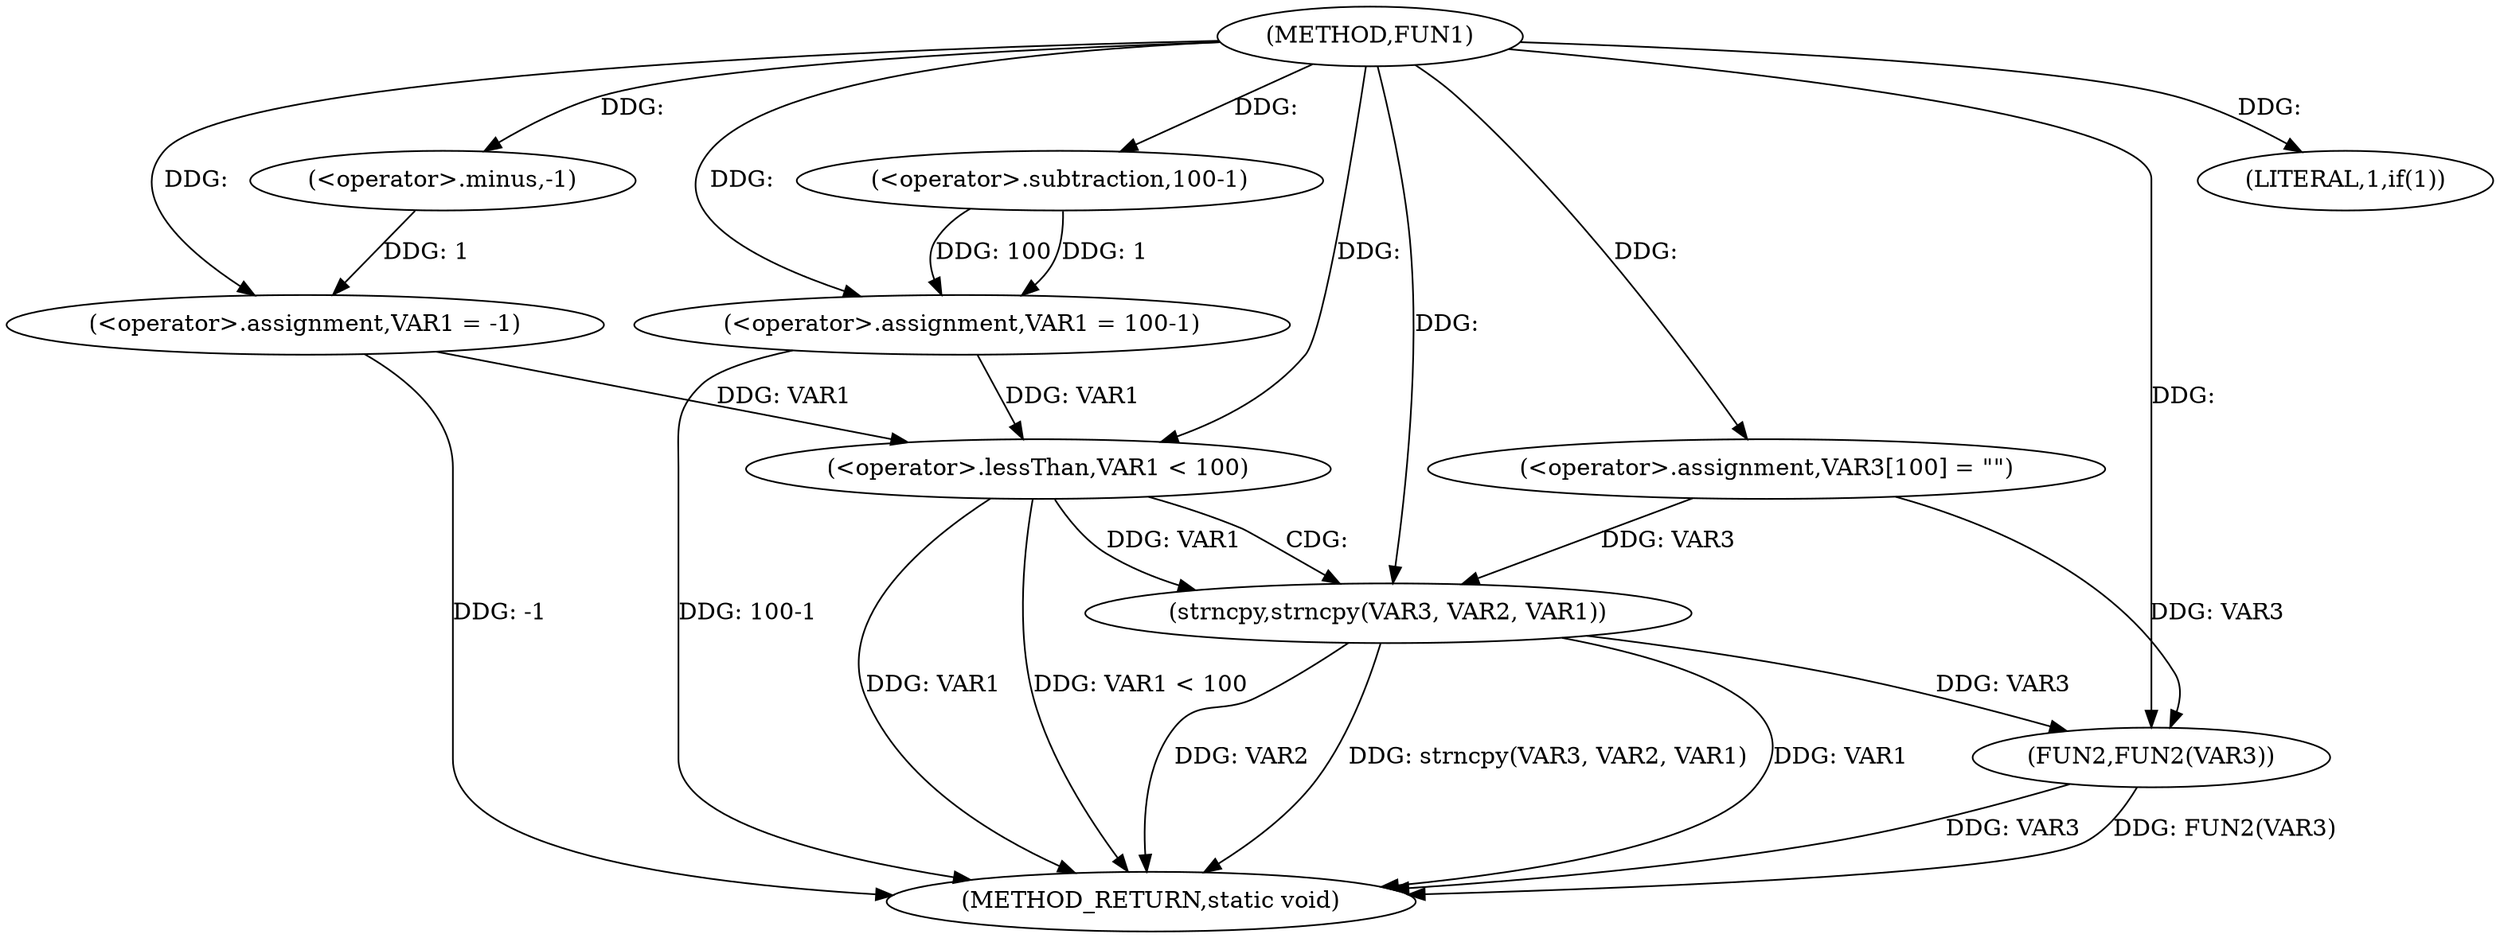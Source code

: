 digraph FUN1 {  
"1000100" [label = "(METHOD,FUN1)" ]
"1000132" [label = "(METHOD_RETURN,static void)" ]
"1000103" [label = "(<operator>.assignment,VAR1 = -1)" ]
"1000105" [label = "(<operator>.minus,-1)" ]
"1000108" [label = "(LITERAL,1,if(1))" ]
"1000110" [label = "(<operator>.assignment,VAR1 = 100-1)" ]
"1000112" [label = "(<operator>.subtraction,100-1)" ]
"1000118" [label = "(<operator>.assignment,VAR3[100] = \"\")" ]
"1000122" [label = "(<operator>.lessThan,VAR1 < 100)" ]
"1000126" [label = "(strncpy,strncpy(VAR3, VAR2, VAR1))" ]
"1000130" [label = "(FUN2,FUN2(VAR3))" ]
  "1000103" -> "1000132"  [ label = "DDG: -1"] 
  "1000122" -> "1000132"  [ label = "DDG: VAR1"] 
  "1000110" -> "1000132"  [ label = "DDG: 100-1"] 
  "1000122" -> "1000132"  [ label = "DDG: VAR1 < 100"] 
  "1000126" -> "1000132"  [ label = "DDG: VAR2"] 
  "1000130" -> "1000132"  [ label = "DDG: VAR3"] 
  "1000130" -> "1000132"  [ label = "DDG: FUN2(VAR3)"] 
  "1000126" -> "1000132"  [ label = "DDG: strncpy(VAR3, VAR2, VAR1)"] 
  "1000126" -> "1000132"  [ label = "DDG: VAR1"] 
  "1000105" -> "1000103"  [ label = "DDG: 1"] 
  "1000100" -> "1000103"  [ label = "DDG: "] 
  "1000100" -> "1000105"  [ label = "DDG: "] 
  "1000100" -> "1000108"  [ label = "DDG: "] 
  "1000112" -> "1000110"  [ label = "DDG: 100"] 
  "1000112" -> "1000110"  [ label = "DDG: 1"] 
  "1000100" -> "1000110"  [ label = "DDG: "] 
  "1000100" -> "1000112"  [ label = "DDG: "] 
  "1000100" -> "1000118"  [ label = "DDG: "] 
  "1000103" -> "1000122"  [ label = "DDG: VAR1"] 
  "1000110" -> "1000122"  [ label = "DDG: VAR1"] 
  "1000100" -> "1000122"  [ label = "DDG: "] 
  "1000118" -> "1000126"  [ label = "DDG: VAR3"] 
  "1000100" -> "1000126"  [ label = "DDG: "] 
  "1000122" -> "1000126"  [ label = "DDG: VAR1"] 
  "1000126" -> "1000130"  [ label = "DDG: VAR3"] 
  "1000118" -> "1000130"  [ label = "DDG: VAR3"] 
  "1000100" -> "1000130"  [ label = "DDG: "] 
  "1000122" -> "1000126"  [ label = "CDG: "] 
}

